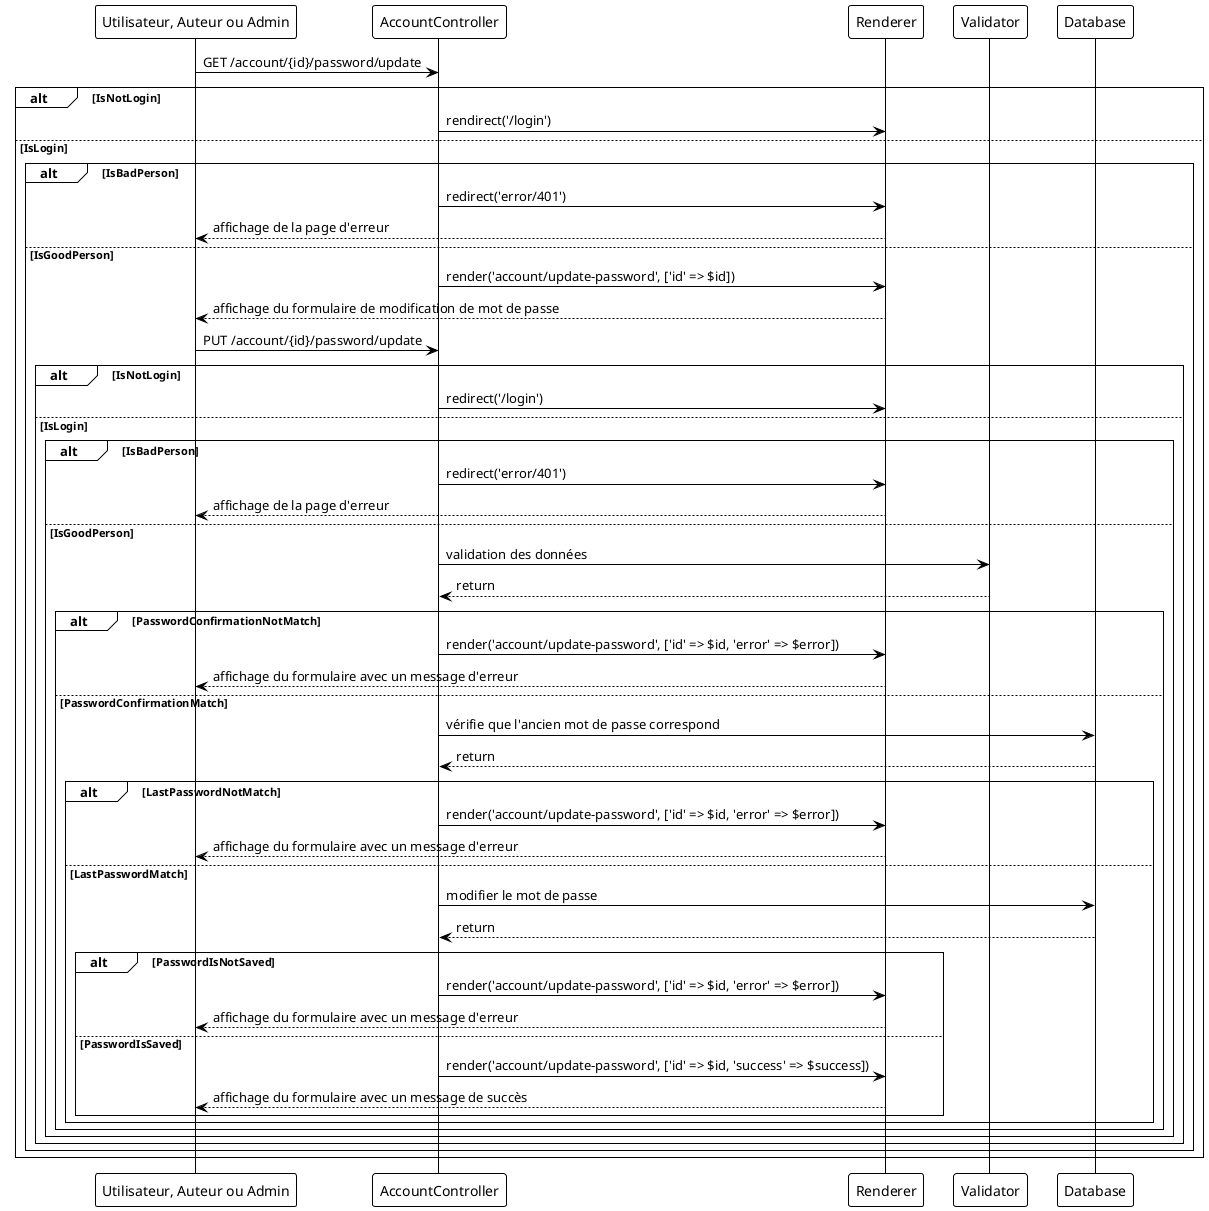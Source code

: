@startuml

!theme plain

Person as "Utilisateur, Auteur ou Admin" -> AccountController : GET /account/{id}/password/update

alt IsNotLogin
AccountController -> Renderer : rendirect('/login')
else IsLogin
    alt IsBadPerson
        AccountController -> Renderer : redirect('error/401')
        Renderer --> Person : affichage de la page d'erreur
    else IsGoodPerson
        AccountController -> Renderer : render('account/update-password', ['id' => $id])
        Renderer --> Person : affichage du formulaire de modification de mot de passe

        Person -> AccountController : PUT /account/{id}/password/update
        alt IsNotLogin
        AccountController -> Renderer : redirect('/login')
        else IsLogin
            alt IsBadPerson
                AccountController -> Renderer : redirect('error/401')
                Renderer --> Person : affichage de la page d'erreur
            else IsGoodPerson
                AccountController -> Validator : validation des données
                Validator --> AccountController : return
                alt PasswordConfirmationNotMatch
                    AccountController -> Renderer : render('account/update-password', ['id' => $id, 'error' => $error])
                    Renderer --> Person : affichage du formulaire avec un message d'erreur
                else PasswordConfirmationMatch
                    AccountController -> Database : vérifie que l'ancien mot de passe correspond
                    Database --> AccountController : return

                    alt LastPasswordNotMatch
                        AccountController -> Renderer : render('account/update-password', ['id' => $id, 'error' => $error])
                        Renderer --> Person : affichage du formulaire avec un message d'erreur
                    else LastPasswordMatch
                        AccountController -> Database : modifier le mot de passe
                        Database --> AccountController : return

                        alt PasswordIsNotSaved
                            AccountController -> Renderer : render('account/update-password', ['id' => $id, 'error' => $error])
                            Renderer --> Person : affichage du formulaire avec un message d'erreur
                        else PasswordIsSaved
                            AccountController -> Renderer : render('account/update-password', ['id' => $id, 'success' => $success])
                            Renderer --> Person : affichage du formulaire avec un message de succès
                        end
                    end
                end
            end
        end





    end
end
@enduml